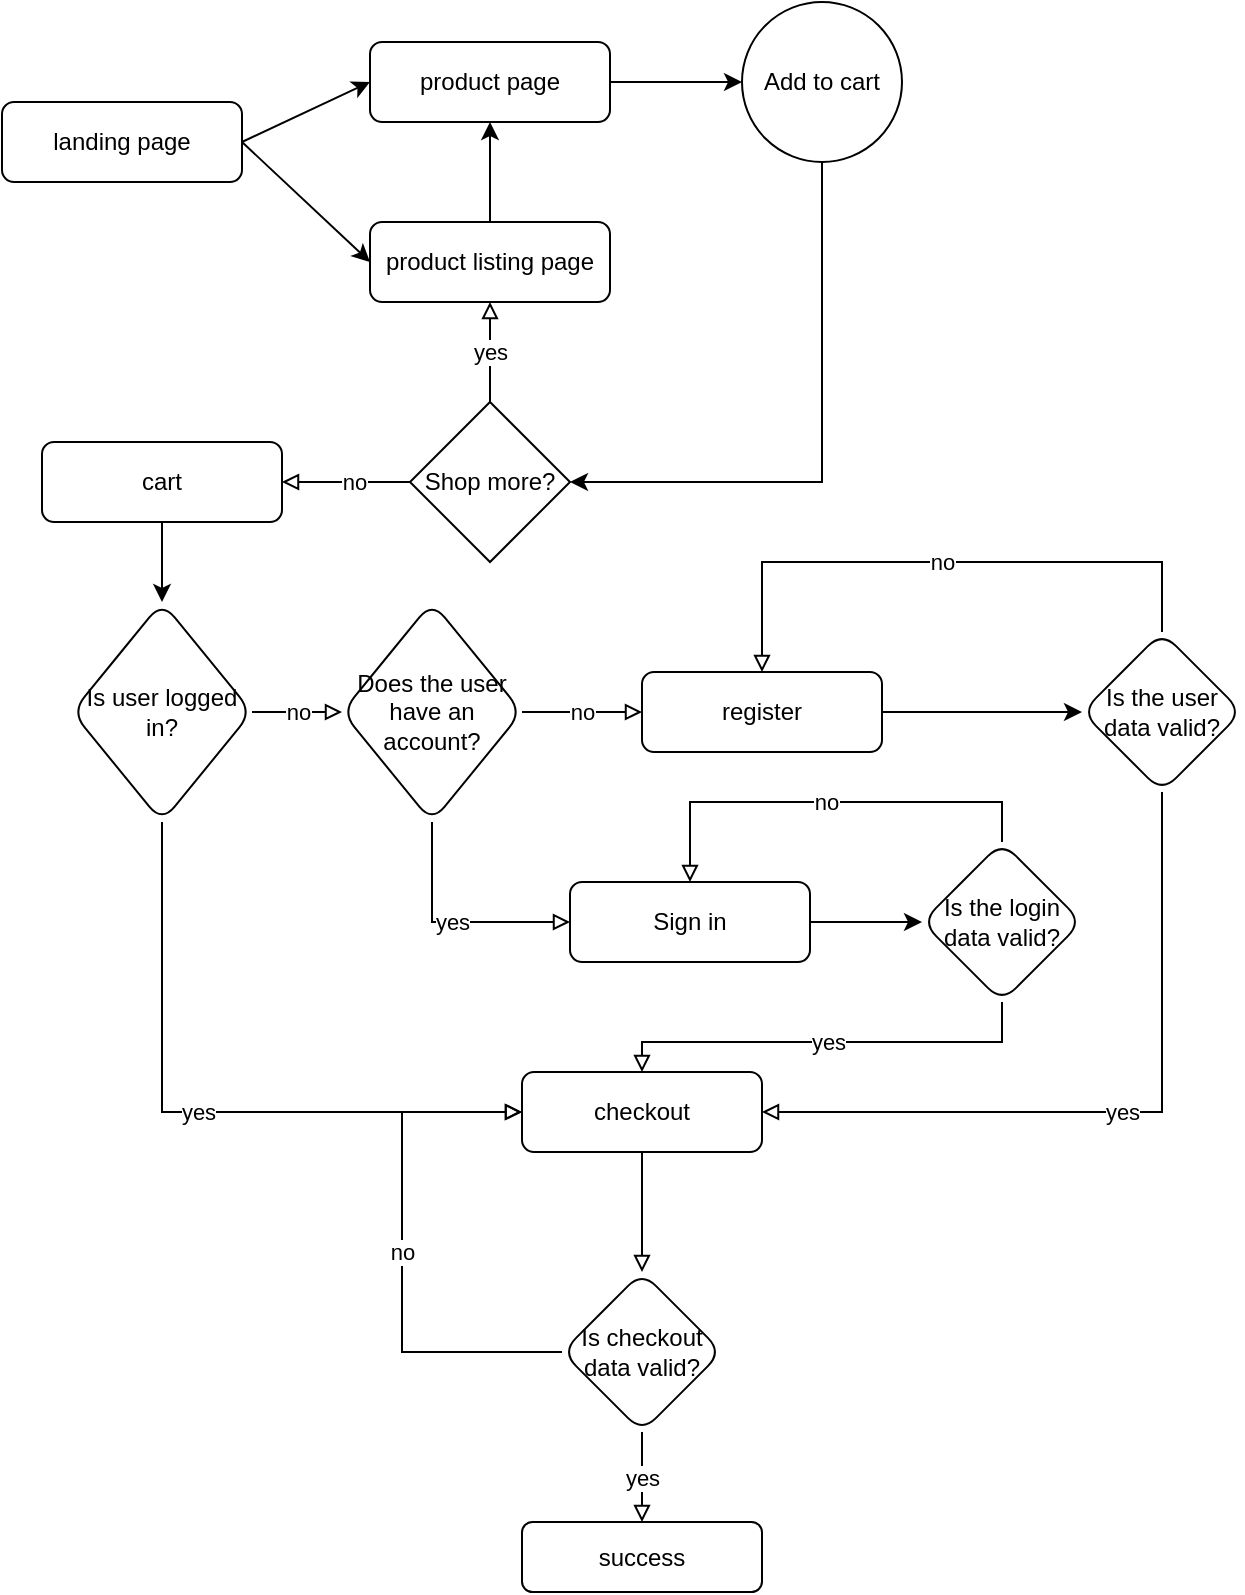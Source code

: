 <mxfile version="20.7.4" type="github">
  <diagram id="C5RBs43oDa-KdzZeNtuy" name="Page-1">
    <mxGraphModel dx="913" dy="505" grid="1" gridSize="10" guides="1" tooltips="1" connect="1" arrows="1" fold="1" page="1" pageScale="1" pageWidth="827" pageHeight="1169" math="0" shadow="0">
      <root>
        <mxCell id="WIyWlLk6GJQsqaUBKTNV-0" />
        <mxCell id="WIyWlLk6GJQsqaUBKTNV-1" parent="WIyWlLk6GJQsqaUBKTNV-0" />
        <mxCell id="WIyWlLk6GJQsqaUBKTNV-3" value="landing page" style="rounded=1;whiteSpace=wrap;html=1;fontSize=12;glass=0;strokeWidth=1;shadow=0;" parent="WIyWlLk6GJQsqaUBKTNV-1" vertex="1">
          <mxGeometry x="170" y="100" width="120" height="40" as="geometry" />
        </mxCell>
        <mxCell id="APqGmRLP9G5HN-9VObOZ-7" value="" style="edgeStyle=orthogonalEdgeStyle;rounded=0;orthogonalLoop=1;jettySize=auto;html=1;" edge="1" parent="WIyWlLk6GJQsqaUBKTNV-1" source="WIyWlLk6GJQsqaUBKTNV-7" target="APqGmRLP9G5HN-9VObOZ-3">
          <mxGeometry relative="1" as="geometry" />
        </mxCell>
        <mxCell id="WIyWlLk6GJQsqaUBKTNV-7" value="product listing page" style="rounded=1;whiteSpace=wrap;html=1;fontSize=12;glass=0;strokeWidth=1;shadow=0;" parent="WIyWlLk6GJQsqaUBKTNV-1" vertex="1">
          <mxGeometry x="354" y="160" width="120" height="40" as="geometry" />
        </mxCell>
        <mxCell id="APqGmRLP9G5HN-9VObOZ-2" value="" style="endArrow=classic;html=1;rounded=0;exitX=1;exitY=0.5;exitDx=0;exitDy=0;entryX=0;entryY=0.5;entryDx=0;entryDy=0;" edge="1" parent="WIyWlLk6GJQsqaUBKTNV-1" source="WIyWlLk6GJQsqaUBKTNV-3" target="WIyWlLk6GJQsqaUBKTNV-7">
          <mxGeometry width="50" height="50" relative="1" as="geometry">
            <mxPoint x="390" y="330" as="sourcePoint" />
            <mxPoint x="440" y="280" as="targetPoint" />
          </mxGeometry>
        </mxCell>
        <mxCell id="APqGmRLP9G5HN-9VObOZ-11" value="" style="edgeStyle=orthogonalEdgeStyle;rounded=0;orthogonalLoop=1;jettySize=auto;html=1;entryX=0;entryY=0.5;entryDx=0;entryDy=0;" edge="1" parent="WIyWlLk6GJQsqaUBKTNV-1" source="APqGmRLP9G5HN-9VObOZ-3" target="APqGmRLP9G5HN-9VObOZ-10">
          <mxGeometry relative="1" as="geometry" />
        </mxCell>
        <mxCell id="APqGmRLP9G5HN-9VObOZ-3" value="product page" style="rounded=1;whiteSpace=wrap;html=1;" vertex="1" parent="WIyWlLk6GJQsqaUBKTNV-1">
          <mxGeometry x="354" y="70" width="120" height="40" as="geometry" />
        </mxCell>
        <mxCell id="APqGmRLP9G5HN-9VObOZ-4" value="" style="endArrow=classic;html=1;rounded=0;exitX=1;exitY=0.5;exitDx=0;exitDy=0;entryX=0;entryY=0.5;entryDx=0;entryDy=0;" edge="1" parent="WIyWlLk6GJQsqaUBKTNV-1" source="WIyWlLk6GJQsqaUBKTNV-3" target="APqGmRLP9G5HN-9VObOZ-3">
          <mxGeometry width="50" height="50" relative="1" as="geometry">
            <mxPoint x="390" y="330" as="sourcePoint" />
            <mxPoint x="440" y="280" as="targetPoint" />
          </mxGeometry>
        </mxCell>
        <mxCell id="APqGmRLP9G5HN-9VObOZ-13" value="" style="edgeStyle=orthogonalEdgeStyle;rounded=0;orthogonalLoop=1;jettySize=auto;html=1;" edge="1" parent="WIyWlLk6GJQsqaUBKTNV-1" source="APqGmRLP9G5HN-9VObOZ-10" target="APqGmRLP9G5HN-9VObOZ-12">
          <mxGeometry x="-0.143" y="10" relative="1" as="geometry">
            <Array as="points">
              <mxPoint x="580" y="290" />
            </Array>
            <mxPoint as="offset" />
          </mxGeometry>
        </mxCell>
        <mxCell id="APqGmRLP9G5HN-9VObOZ-10" value="Add to cart" style="ellipse;whiteSpace=wrap;html=1;aspect=fixed;" vertex="1" parent="WIyWlLk6GJQsqaUBKTNV-1">
          <mxGeometry x="540" y="50" width="80" height="80" as="geometry" />
        </mxCell>
        <mxCell id="APqGmRLP9G5HN-9VObOZ-18" value="no" style="edgeStyle=orthogonalEdgeStyle;rounded=0;orthogonalLoop=1;jettySize=auto;html=1;endArrow=block;endFill=0;" edge="1" parent="WIyWlLk6GJQsqaUBKTNV-1" source="APqGmRLP9G5HN-9VObOZ-12" target="APqGmRLP9G5HN-9VObOZ-17">
          <mxGeometry x="-0.111" relative="1" as="geometry">
            <mxPoint as="offset" />
          </mxGeometry>
        </mxCell>
        <mxCell id="APqGmRLP9G5HN-9VObOZ-19" value="yes" style="edgeStyle=orthogonalEdgeStyle;rounded=0;orthogonalLoop=1;jettySize=auto;html=1;endArrow=block;endFill=0;" edge="1" parent="WIyWlLk6GJQsqaUBKTNV-1" source="APqGmRLP9G5HN-9VObOZ-12" target="WIyWlLk6GJQsqaUBKTNV-7">
          <mxGeometry relative="1" as="geometry" />
        </mxCell>
        <mxCell id="APqGmRLP9G5HN-9VObOZ-12" value="Shop more?" style="rhombus;whiteSpace=wrap;html=1;" vertex="1" parent="WIyWlLk6GJQsqaUBKTNV-1">
          <mxGeometry x="374" y="250" width="80" height="80" as="geometry" />
        </mxCell>
        <mxCell id="APqGmRLP9G5HN-9VObOZ-21" value="" style="edgeStyle=orthogonalEdgeStyle;rounded=0;orthogonalLoop=1;jettySize=auto;html=1;endArrow=classic;endFill=1;" edge="1" parent="WIyWlLk6GJQsqaUBKTNV-1" source="APqGmRLP9G5HN-9VObOZ-17" target="APqGmRLP9G5HN-9VObOZ-20">
          <mxGeometry relative="1" as="geometry" />
        </mxCell>
        <mxCell id="APqGmRLP9G5HN-9VObOZ-17" value="cart" style="rounded=1;whiteSpace=wrap;html=1;" vertex="1" parent="WIyWlLk6GJQsqaUBKTNV-1">
          <mxGeometry x="190" y="270" width="120" height="40" as="geometry" />
        </mxCell>
        <mxCell id="APqGmRLP9G5HN-9VObOZ-23" value="yes" style="edgeStyle=orthogonalEdgeStyle;rounded=0;orthogonalLoop=1;jettySize=auto;html=1;endArrow=block;endFill=0;entryX=0;entryY=0.5;entryDx=0;entryDy=0;" edge="1" parent="WIyWlLk6GJQsqaUBKTNV-1" source="APqGmRLP9G5HN-9VObOZ-20" target="APqGmRLP9G5HN-9VObOZ-22">
          <mxGeometry relative="1" as="geometry">
            <Array as="points">
              <mxPoint x="250" y="605" />
            </Array>
          </mxGeometry>
        </mxCell>
        <mxCell id="APqGmRLP9G5HN-9VObOZ-25" value="no" style="edgeStyle=orthogonalEdgeStyle;rounded=0;orthogonalLoop=1;jettySize=auto;html=1;endArrow=block;endFill=0;" edge="1" parent="WIyWlLk6GJQsqaUBKTNV-1" source="APqGmRLP9G5HN-9VObOZ-20" target="APqGmRLP9G5HN-9VObOZ-24">
          <mxGeometry relative="1" as="geometry" />
        </mxCell>
        <mxCell id="APqGmRLP9G5HN-9VObOZ-20" value="Is user logged in?" style="rhombus;whiteSpace=wrap;html=1;rounded=1;" vertex="1" parent="WIyWlLk6GJQsqaUBKTNV-1">
          <mxGeometry x="205" y="350" width="90" height="110" as="geometry" />
        </mxCell>
        <mxCell id="APqGmRLP9G5HN-9VObOZ-41" value="" style="edgeStyle=orthogonalEdgeStyle;rounded=0;orthogonalLoop=1;jettySize=auto;html=1;endArrow=block;endFill=0;" edge="1" parent="WIyWlLk6GJQsqaUBKTNV-1" source="APqGmRLP9G5HN-9VObOZ-22" target="APqGmRLP9G5HN-9VObOZ-40">
          <mxGeometry relative="1" as="geometry" />
        </mxCell>
        <mxCell id="APqGmRLP9G5HN-9VObOZ-22" value="checkout" style="whiteSpace=wrap;html=1;rounded=1;" vertex="1" parent="WIyWlLk6GJQsqaUBKTNV-1">
          <mxGeometry x="430" y="585" width="120" height="40" as="geometry" />
        </mxCell>
        <mxCell id="APqGmRLP9G5HN-9VObOZ-26" value="yes" style="edgeStyle=orthogonalEdgeStyle;rounded=0;orthogonalLoop=1;jettySize=auto;html=1;endArrow=block;endFill=0;entryX=0;entryY=0.5;entryDx=0;entryDy=0;" edge="1" parent="WIyWlLk6GJQsqaUBKTNV-1" source="APqGmRLP9G5HN-9VObOZ-24" target="APqGmRLP9G5HN-9VObOZ-27">
          <mxGeometry relative="1" as="geometry">
            <mxPoint x="440" y="480" as="targetPoint" />
            <Array as="points">
              <mxPoint x="385" y="510" />
            </Array>
          </mxGeometry>
        </mxCell>
        <mxCell id="APqGmRLP9G5HN-9VObOZ-30" value="no" style="edgeStyle=orthogonalEdgeStyle;rounded=0;orthogonalLoop=1;jettySize=auto;html=1;endArrow=block;endFill=0;" edge="1" parent="WIyWlLk6GJQsqaUBKTNV-1" source="APqGmRLP9G5HN-9VObOZ-24" target="APqGmRLP9G5HN-9VObOZ-29">
          <mxGeometry relative="1" as="geometry" />
        </mxCell>
        <mxCell id="APqGmRLP9G5HN-9VObOZ-24" value="Does the user have an account?" style="rhombus;whiteSpace=wrap;html=1;rounded=1;" vertex="1" parent="WIyWlLk6GJQsqaUBKTNV-1">
          <mxGeometry x="340" y="350" width="90" height="110" as="geometry" />
        </mxCell>
        <mxCell id="APqGmRLP9G5HN-9VObOZ-36" value="" style="edgeStyle=orthogonalEdgeStyle;rounded=0;orthogonalLoop=1;jettySize=auto;html=1;endArrow=classic;endFill=1;" edge="1" parent="WIyWlLk6GJQsqaUBKTNV-1" source="APqGmRLP9G5HN-9VObOZ-27" target="APqGmRLP9G5HN-9VObOZ-35">
          <mxGeometry relative="1" as="geometry" />
        </mxCell>
        <mxCell id="APqGmRLP9G5HN-9VObOZ-27" value="Sign in" style="rounded=1;whiteSpace=wrap;html=1;" vertex="1" parent="WIyWlLk6GJQsqaUBKTNV-1">
          <mxGeometry x="454" y="490" width="120" height="40" as="geometry" />
        </mxCell>
        <mxCell id="APqGmRLP9G5HN-9VObOZ-33" value="" style="edgeStyle=orthogonalEdgeStyle;rounded=0;orthogonalLoop=1;jettySize=auto;html=1;endArrow=classic;endFill=1;" edge="1" parent="WIyWlLk6GJQsqaUBKTNV-1" source="APqGmRLP9G5HN-9VObOZ-29" target="APqGmRLP9G5HN-9VObOZ-32">
          <mxGeometry relative="1" as="geometry" />
        </mxCell>
        <mxCell id="APqGmRLP9G5HN-9VObOZ-29" value="register" style="whiteSpace=wrap;html=1;rounded=1;" vertex="1" parent="WIyWlLk6GJQsqaUBKTNV-1">
          <mxGeometry x="490" y="385" width="120" height="40" as="geometry" />
        </mxCell>
        <mxCell id="APqGmRLP9G5HN-9VObOZ-32" value="Is the user data valid?" style="rhombus;whiteSpace=wrap;html=1;rounded=1;" vertex="1" parent="WIyWlLk6GJQsqaUBKTNV-1">
          <mxGeometry x="710" y="365" width="80" height="80" as="geometry" />
        </mxCell>
        <mxCell id="APqGmRLP9G5HN-9VObOZ-34" value="no" style="endArrow=block;html=1;rounded=0;exitX=0.5;exitY=0;exitDx=0;exitDy=0;entryX=0.5;entryY=0;entryDx=0;entryDy=0;endFill=0;" edge="1" parent="WIyWlLk6GJQsqaUBKTNV-1" source="APqGmRLP9G5HN-9VObOZ-32" target="APqGmRLP9G5HN-9VObOZ-29">
          <mxGeometry width="50" height="50" relative="1" as="geometry">
            <mxPoint x="390" y="410" as="sourcePoint" />
            <mxPoint x="440" y="360" as="targetPoint" />
            <Array as="points">
              <mxPoint x="750" y="330" />
              <mxPoint x="550" y="330" />
            </Array>
          </mxGeometry>
        </mxCell>
        <mxCell id="APqGmRLP9G5HN-9VObOZ-35" value="Is the login data valid?" style="rhombus;whiteSpace=wrap;html=1;rounded=1;" vertex="1" parent="WIyWlLk6GJQsqaUBKTNV-1">
          <mxGeometry x="630" y="470" width="80" height="80" as="geometry" />
        </mxCell>
        <mxCell id="APqGmRLP9G5HN-9VObOZ-37" value="no" style="endArrow=block;html=1;rounded=0;exitX=0.5;exitY=0;exitDx=0;exitDy=0;entryX=0.5;entryY=0;entryDx=0;entryDy=0;endFill=0;" edge="1" parent="WIyWlLk6GJQsqaUBKTNV-1" source="APqGmRLP9G5HN-9VObOZ-35" target="APqGmRLP9G5HN-9VObOZ-27">
          <mxGeometry width="50" height="50" relative="1" as="geometry">
            <mxPoint x="390" y="500" as="sourcePoint" />
            <mxPoint x="440" y="450" as="targetPoint" />
            <Array as="points">
              <mxPoint x="670" y="450" />
              <mxPoint x="514" y="450" />
            </Array>
          </mxGeometry>
        </mxCell>
        <mxCell id="APqGmRLP9G5HN-9VObOZ-38" value="yes" style="endArrow=block;html=1;rounded=0;exitX=0.5;exitY=1;exitDx=0;exitDy=0;entryX=0.5;entryY=0;entryDx=0;entryDy=0;endFill=0;" edge="1" parent="WIyWlLk6GJQsqaUBKTNV-1" source="APqGmRLP9G5HN-9VObOZ-35" target="APqGmRLP9G5HN-9VObOZ-22">
          <mxGeometry width="50" height="50" relative="1" as="geometry">
            <mxPoint x="390" y="500" as="sourcePoint" />
            <mxPoint x="440" y="450" as="targetPoint" />
            <Array as="points">
              <mxPoint x="670" y="570" />
              <mxPoint x="490" y="570" />
            </Array>
          </mxGeometry>
        </mxCell>
        <mxCell id="APqGmRLP9G5HN-9VObOZ-39" value="yes" style="endArrow=block;html=1;rounded=0;exitX=0.5;exitY=1;exitDx=0;exitDy=0;entryX=1;entryY=0.5;entryDx=0;entryDy=0;endFill=0;" edge="1" parent="WIyWlLk6GJQsqaUBKTNV-1" source="APqGmRLP9G5HN-9VObOZ-32" target="APqGmRLP9G5HN-9VObOZ-22">
          <mxGeometry width="50" height="50" relative="1" as="geometry">
            <mxPoint x="390" y="500" as="sourcePoint" />
            <mxPoint x="700" y="680" as="targetPoint" />
            <Array as="points">
              <mxPoint x="750" y="605" />
            </Array>
          </mxGeometry>
        </mxCell>
        <mxCell id="APqGmRLP9G5HN-9VObOZ-43" value="yes" style="edgeStyle=orthogonalEdgeStyle;rounded=0;orthogonalLoop=1;jettySize=auto;html=1;endArrow=block;endFill=0;" edge="1" parent="WIyWlLk6GJQsqaUBKTNV-1" source="APqGmRLP9G5HN-9VObOZ-40" target="APqGmRLP9G5HN-9VObOZ-42">
          <mxGeometry relative="1" as="geometry" />
        </mxCell>
        <mxCell id="APqGmRLP9G5HN-9VObOZ-40" value="Is checkout data valid?" style="rhombus;whiteSpace=wrap;html=1;rounded=1;" vertex="1" parent="WIyWlLk6GJQsqaUBKTNV-1">
          <mxGeometry x="450" y="685" width="80" height="80" as="geometry" />
        </mxCell>
        <mxCell id="APqGmRLP9G5HN-9VObOZ-42" value="success" style="rounded=1;whiteSpace=wrap;html=1;" vertex="1" parent="WIyWlLk6GJQsqaUBKTNV-1">
          <mxGeometry x="430" y="810" width="120" height="35" as="geometry" />
        </mxCell>
        <mxCell id="APqGmRLP9G5HN-9VObOZ-44" value="no" style="endArrow=block;html=1;rounded=0;exitX=0;exitY=0.5;exitDx=0;exitDy=0;endFill=0;" edge="1" parent="WIyWlLk6GJQsqaUBKTNV-1" source="APqGmRLP9G5HN-9VObOZ-40" target="APqGmRLP9G5HN-9VObOZ-22">
          <mxGeometry width="50" height="50" relative="1" as="geometry">
            <mxPoint x="390" y="790" as="sourcePoint" />
            <mxPoint x="440" y="740" as="targetPoint" />
            <Array as="points">
              <mxPoint x="370" y="725" />
              <mxPoint x="370" y="605" />
            </Array>
          </mxGeometry>
        </mxCell>
      </root>
    </mxGraphModel>
  </diagram>
</mxfile>
